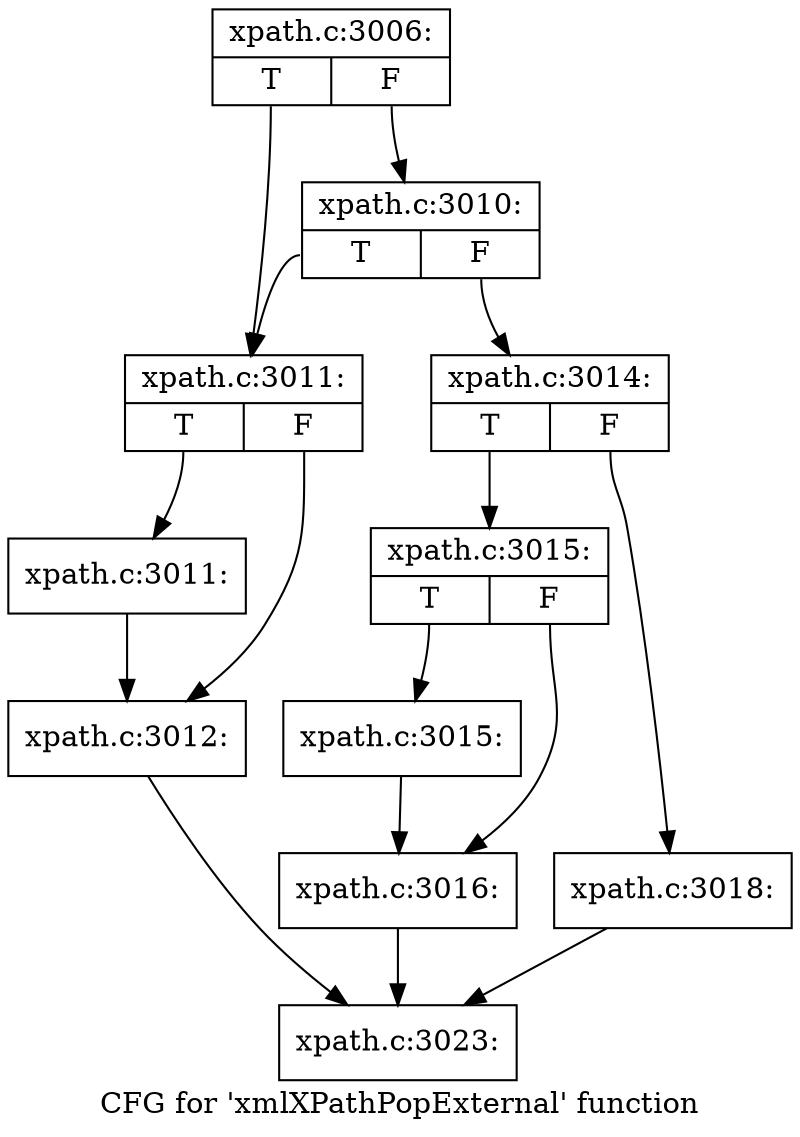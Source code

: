 digraph "CFG for 'xmlXPathPopExternal' function" {
	label="CFG for 'xmlXPathPopExternal' function";

	Node0x476dfa0 [shape=record,label="{xpath.c:3006:|{<s0>T|<s1>F}}"];
	Node0x476dfa0:s0 -> Node0x476eac0;
	Node0x476dfa0:s1 -> Node0x476eb60;
	Node0x476eb60 [shape=record,label="{xpath.c:3010:|{<s0>T|<s1>F}}"];
	Node0x476eb60:s0 -> Node0x476eac0;
	Node0x476eb60:s1 -> Node0x476eb10;
	Node0x476eac0 [shape=record,label="{xpath.c:3011:|{<s0>T|<s1>F}}"];
	Node0x476eac0:s0 -> Node0x476f3d0;
	Node0x476eac0:s1 -> Node0x476f420;
	Node0x476f3d0 [shape=record,label="{xpath.c:3011:}"];
	Node0x476f3d0 -> Node0x476f420;
	Node0x476f420 [shape=record,label="{xpath.c:3012:}"];
	Node0x476f420 -> Node0x476e2d0;
	Node0x476eb10 [shape=record,label="{xpath.c:3014:|{<s0>T|<s1>F}}"];
	Node0x476eb10:s0 -> Node0x476fac0;
	Node0x476eb10:s1 -> Node0x476fb10;
	Node0x476fac0 [shape=record,label="{xpath.c:3015:|{<s0>T|<s1>F}}"];
	Node0x476fac0:s0 -> Node0x4770280;
	Node0x476fac0:s1 -> Node0x47702d0;
	Node0x4770280 [shape=record,label="{xpath.c:3015:}"];
	Node0x4770280 -> Node0x47702d0;
	Node0x47702d0 [shape=record,label="{xpath.c:3016:}"];
	Node0x47702d0 -> Node0x476e2d0;
	Node0x476fb10 [shape=record,label="{xpath.c:3018:}"];
	Node0x476fb10 -> Node0x476e2d0;
	Node0x476e2d0 [shape=record,label="{xpath.c:3023:}"];
}

